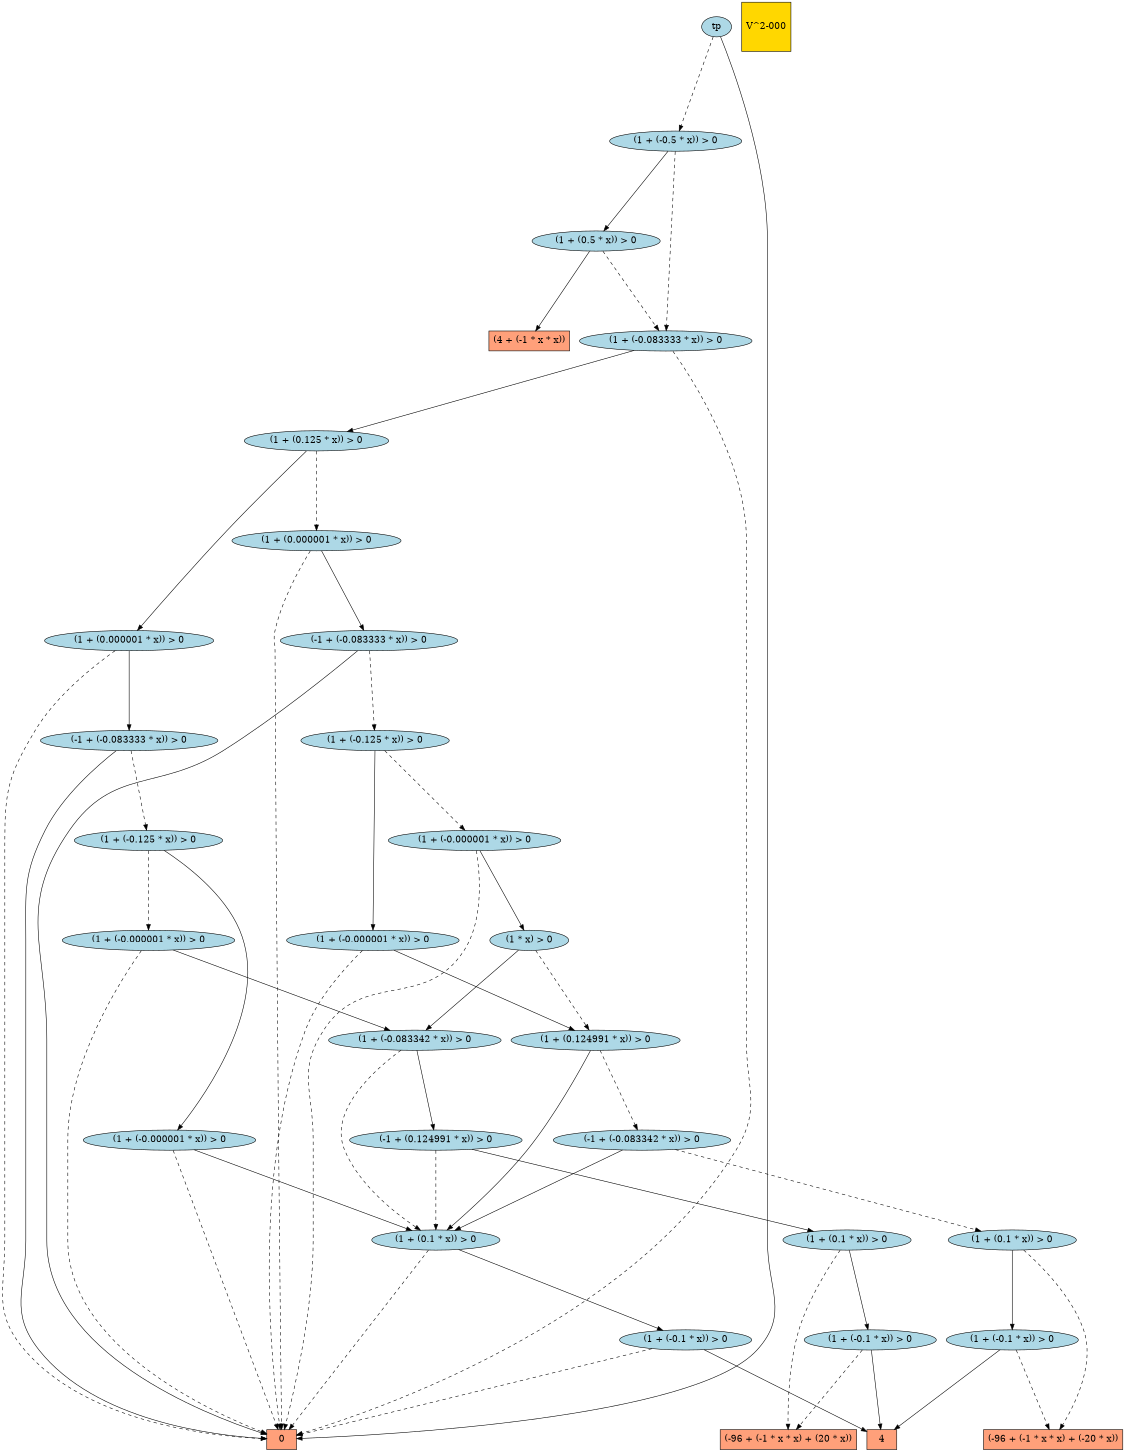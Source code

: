 digraph G { 
graph [ fontname = "Helvetica",fontsize="16",ratio = "auto",
        size="7.5,10",ranksep="2.00" ];
node [fontsize="16"];
"336" [label="(1 + (-0.1 * x)) > 0",fillcolor=lightblue,color=black,shape=ellipse,style=filled];
"337" [label="(1 + (0.1 * x)) > 0",fillcolor=lightblue,color=black,shape=ellipse,style=filled];
"334" [label="(1 + (-0.1 * x)) > 0",fillcolor=lightblue,color=black,shape=ellipse,style=filled];
"335" [label="(1 + (0.1 * x)) > 0",fillcolor=lightblue,color=black,shape=ellipse,style=filled];
"288" [label="(1 + (-0.000001 * x)) > 0",fillcolor=lightblue,color=black,shape=ellipse,style=filled];
"364" [label="(1 + (-0.000001 * x)) > 0",fillcolor=lightblue,color=black,shape=ellipse,style=filled];
"608" [label="tp",fillcolor=lightblue,color=black,shape=ellipse,style=filled];
"519" [label="(1 + (-0.125 * x)) > 0",fillcolor=lightblue,color=black,shape=ellipse,style=filled];
"518" [label="(1 + (0.000001 * x)) > 0",fillcolor=lightblue,color=black,shape=ellipse,style=filled];
"517" [label="(-1 + (-0.083333 * x)) > 0",fillcolor=lightblue,color=black,shape=ellipse,style=filled];
"605" [label="(1 + (-0.5 * x)) > 0",fillcolor=lightblue,color=black,shape=ellipse,style=filled];
"604" [label="(1 + (0.5 * x)) > 0",fillcolor=lightblue,color=black,shape=ellipse,style=filled];
"516" [label="(1 + (-0.125 * x)) > 0",fillcolor=lightblue,color=black,shape=ellipse,style=filled];
"266" [label="(1 + (-0.1 * x)) > 0",fillcolor=lightblue,color=black,shape=ellipse,style=filled];
"515" [label="(1 + (-0.000001 * x)) > 0",fillcolor=lightblue,color=black,shape=ellipse,style=filled];
"514" [label="(1 * x) > 0",fillcolor=lightblue,color=black,shape=ellipse,style=filled];
"200" [label="(-96 + (-1 * x * x) + (-20 * x))",fillcolor=lightsalmon,color=black,shape=box,style=filled];
"341" [label="(1 + (0.124991 * x)) > 0",fillcolor=lightblue,color=black,shape=ellipse,style=filled];
"345" [label="(-1 + (0.124991 * x)) > 0",fillcolor=lightblue,color=black,shape=ellipse,style=filled];
"346" [label="(1 + (-0.083342 * x)) > 0",fillcolor=lightblue,color=black,shape=ellipse,style=filled];
"522" [label="(1 + (0.125 * x)) > 0",fillcolor=lightblue,color=black,shape=ellipse,style=filled];
"521" [label="(1 + (0.000001 * x)) > 0",fillcolor=lightblue,color=black,shape=ellipse,style=filled];
"1" [label="0",fillcolor=lightsalmon,color=black,shape=box,style=filled];
"523" [label="(1 + (-0.083333 * x)) > 0",fillcolor=lightblue,color=black,shape=ellipse,style=filled];
"279" [label="(1 + (0.1 * x)) > 0",fillcolor=lightblue,color=black,shape=ellipse,style=filled];
"184" [label="(-96 + (-1 * x * x) + (20 * x))",fillcolor=lightsalmon,color=black,shape=box,style=filled];
"520" [label="(-1 + (-0.083333 * x)) > 0",fillcolor=lightblue,color=black,shape=ellipse,style=filled];
"340" [label="(-1 + (-0.083342 * x)) > 0",fillcolor=lightblue,color=black,shape=ellipse,style=filled];
"5" [label="4",fillcolor=lightsalmon,color=black,shape=box,style=filled];
"358" [label="(1 + (-0.000001 * x)) > 0",fillcolor=lightblue,color=black,shape=ellipse,style=filled];
"8" [label="(4 + (-1 * x * x))",fillcolor=lightsalmon,color=black,shape=box,style=filled];
"_temp_" [label="V^2-000",fillcolor=gold1,color=black,shape=square,style=filled];
"336" -> "184" [color=black,style=dashed];
"336" -> "5" [color=black,style=solid];
"337" -> "184" [color=black,style=dashed];
"337" -> "336" [color=black,style=solid];
"334" -> "5" [color=black,style=solid];
"334" -> "200" [color=black,style=dashed];
"335" -> "200" [color=black,style=dashed];
"335" -> "334" [color=black,style=solid];
"288" -> "1" [color=black,style=dashed];
"288" -> "279" [color=black,style=solid];
"364" -> "1" [color=black,style=dashed];
"364" -> "346" [color=black,style=solid];
"608" -> "1" [color=black,style=solid];
"608" -> "605" [color=black,style=dashed];
"519" -> "288" [color=black,style=solid];
"519" -> "364" [color=black,style=dashed];
"518" -> "1" [color=black,style=dashed];
"518" -> "517" [color=black,style=solid];
"517" -> "1" [color=black,style=solid];
"517" -> "516" [color=black,style=dashed];
"605" -> "523" [color=black,style=dashed];
"605" -> "604" [color=black,style=solid];
"604" -> "523" [color=black,style=dashed];
"604" -> "8" [color=black,style=solid];
"516" -> "358" [color=black,style=solid];
"516" -> "515" [color=black,style=dashed];
"266" -> "1" [color=black,style=dashed];
"266" -> "5" [color=black,style=solid];
"515" -> "1" [color=black,style=dashed];
"515" -> "514" [color=black,style=solid];
"514" -> "341" [color=black,style=dashed];
"514" -> "346" [color=black,style=solid];
"341" -> "279" [color=black,style=solid];
"341" -> "340" [color=black,style=dashed];
"345" -> "279" [color=black,style=dashed];
"345" -> "337" [color=black,style=solid];
"346" -> "279" [color=black,style=dashed];
"346" -> "345" [color=black,style=solid];
"522" -> "521" [color=black,style=solid];
"522" -> "518" [color=black,style=dashed];
"521" -> "1" [color=black,style=dashed];
"521" -> "520" [color=black,style=solid];
"523" -> "522" [color=black,style=solid];
"523" -> "1" [color=black,style=dashed];
"279" -> "1" [color=black,style=dashed];
"279" -> "266" [color=black,style=solid];
"520" -> "1" [color=black,style=solid];
"520" -> "519" [color=black,style=dashed];
"340" -> "279" [color=black,style=solid];
"340" -> "335" [color=black,style=dashed];
"358" -> "1" [color=black,style=dashed];
"358" -> "341" [color=black,style=solid];
}
